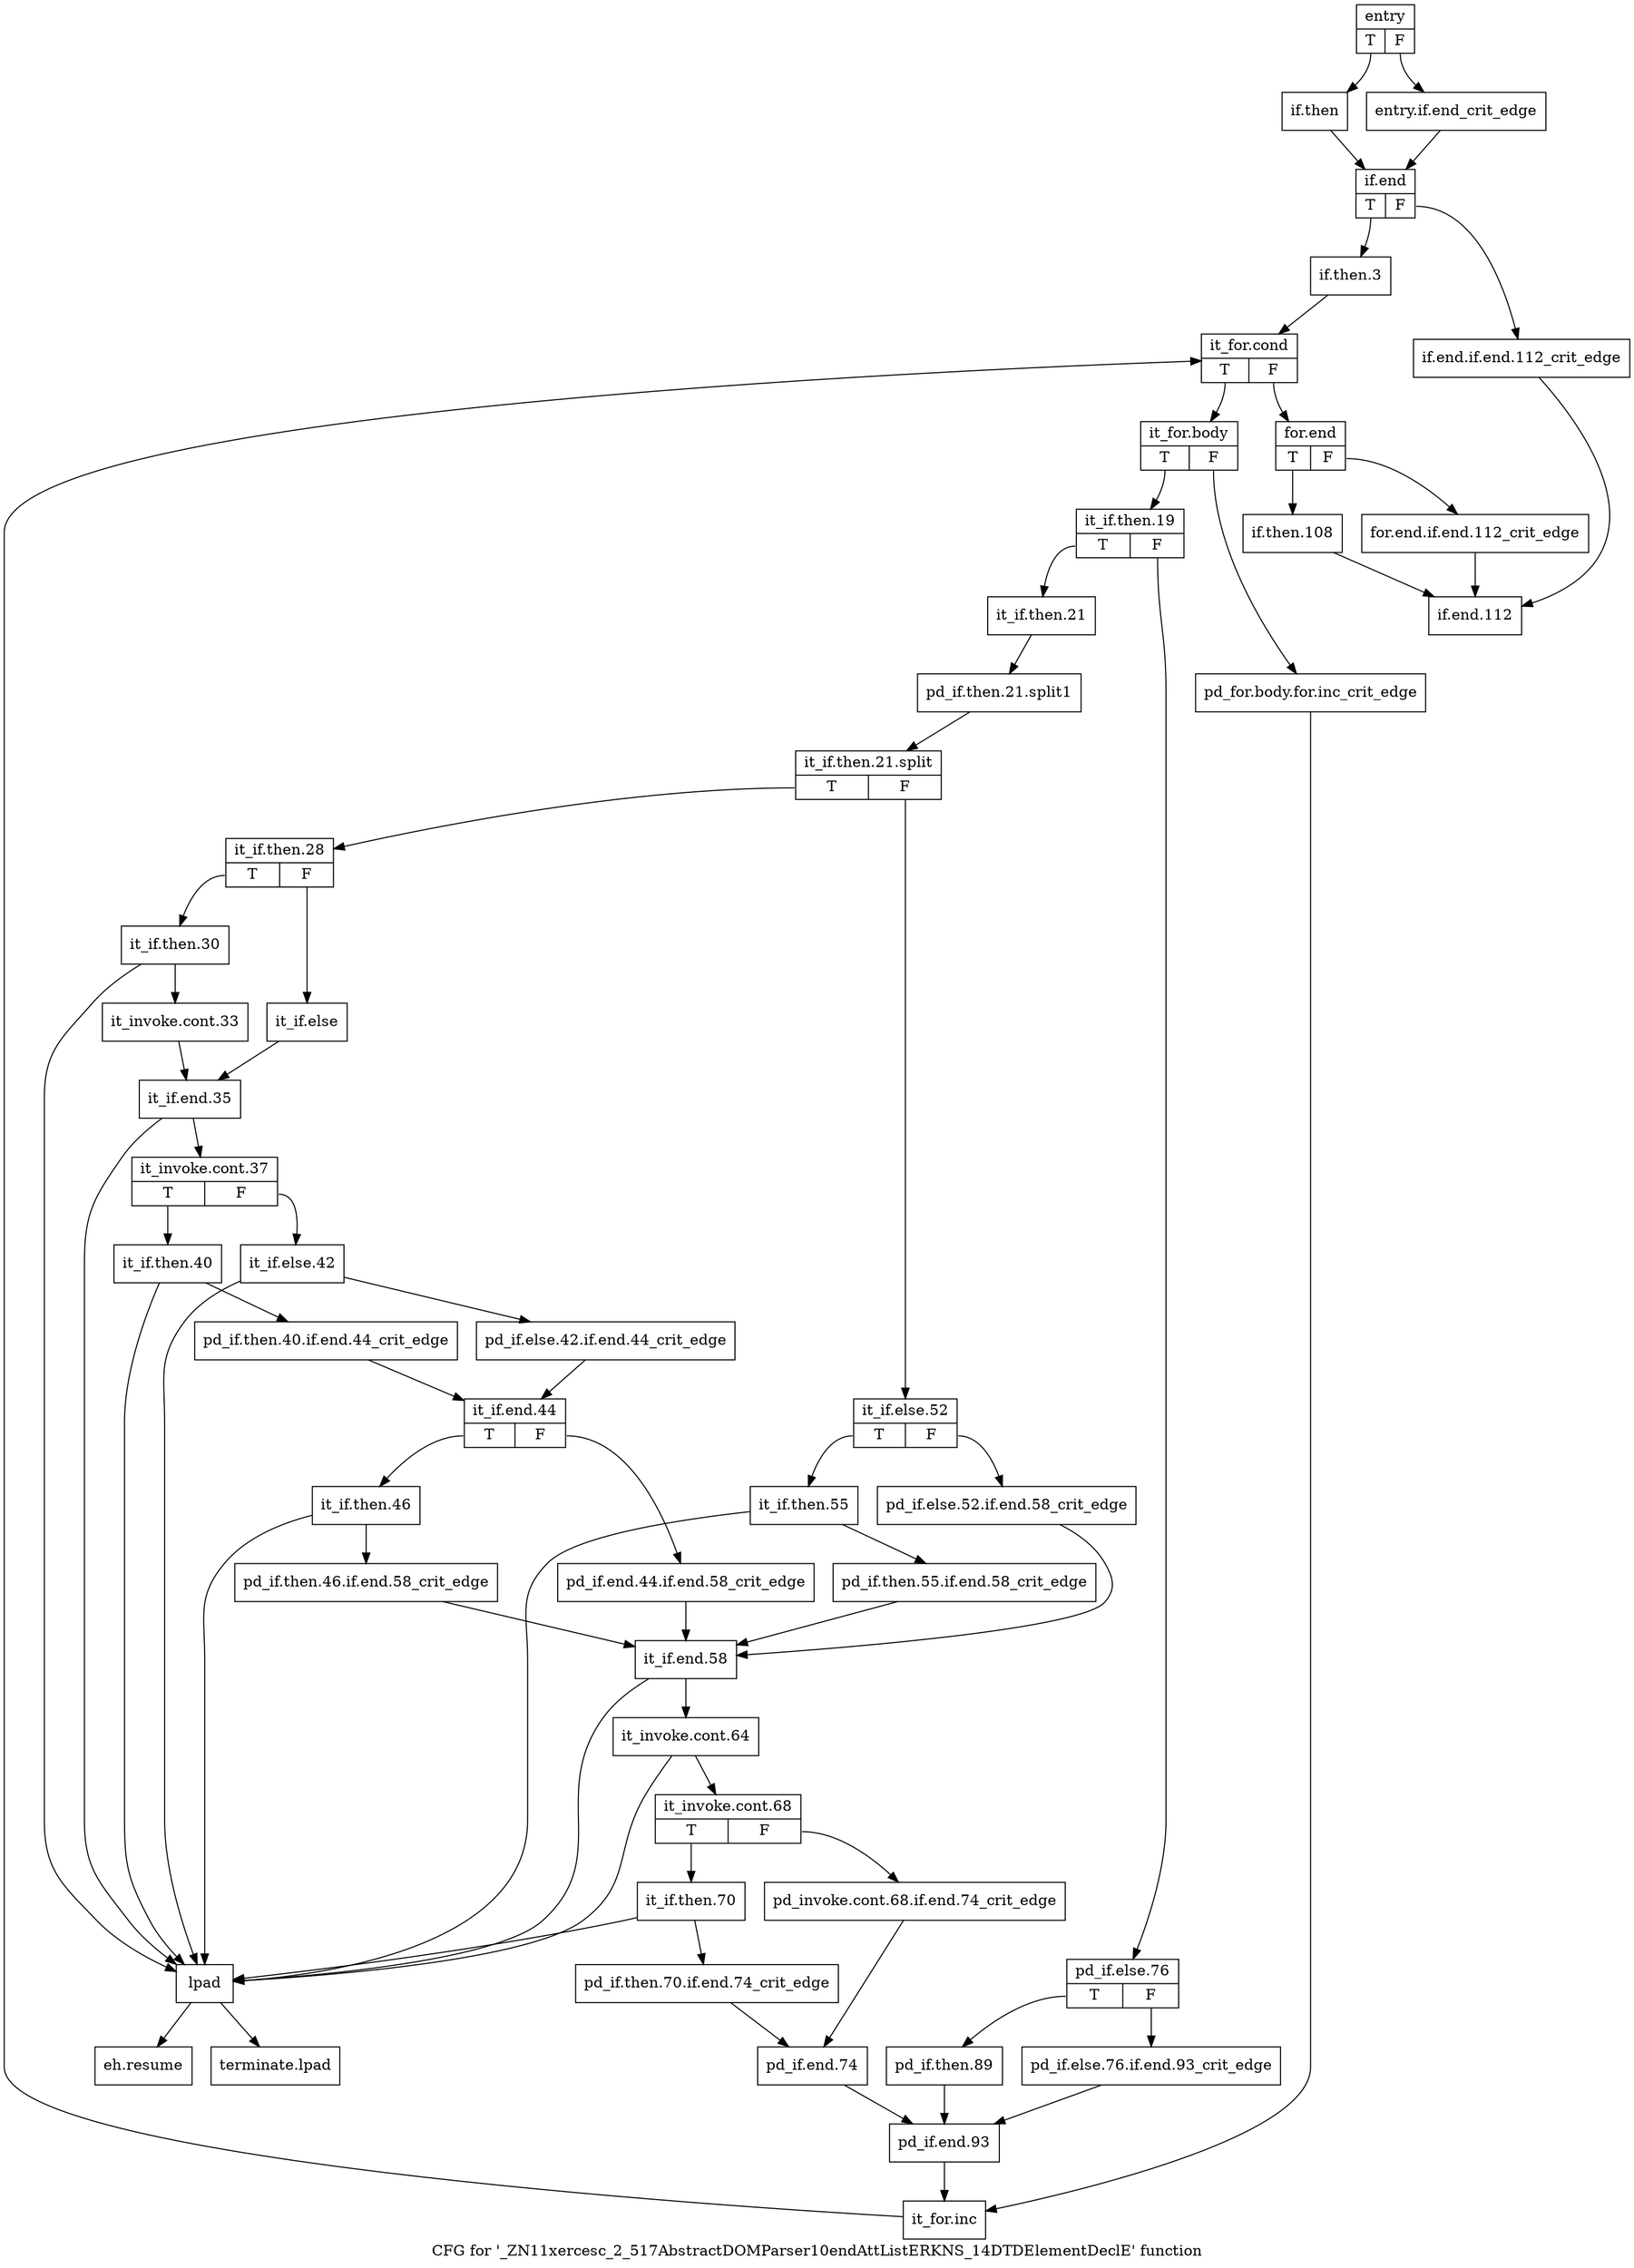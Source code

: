digraph "CFG for '_ZN11xercesc_2_517AbstractDOMParser10endAttListERKNS_14DTDElementDeclE' function" {
	label="CFG for '_ZN11xercesc_2_517AbstractDOMParser10endAttListERKNS_14DTDElementDeclE' function";

	Node0x23a8e70 [shape=record,label="{entry|{<s0>T|<s1>F}}"];
	Node0x23a8e70:s0 -> Node0x23a8f10;
	Node0x23a8e70:s1 -> Node0x23a8ec0;
	Node0x23a8ec0 [shape=record,label="{entry.if.end_crit_edge}"];
	Node0x23a8ec0 -> Node0x23a8f60;
	Node0x23a8f10 [shape=record,label="{if.then}"];
	Node0x23a8f10 -> Node0x23a8f60;
	Node0x23a8f60 [shape=record,label="{if.end|{<s0>T|<s1>F}}"];
	Node0x23a8f60:s0 -> Node0x23a9000;
	Node0x23a8f60:s1 -> Node0x23a8fb0;
	Node0x23a8fb0 [shape=record,label="{if.end.if.end.112_crit_edge}"];
	Node0x23a8fb0 -> Node0x23a9c80;
	Node0x23a9000 [shape=record,label="{if.then.3}"];
	Node0x23a9000 -> Node0x23a9050;
	Node0x23a9050 [shape=record,label="{it_for.cond|{<s0>T|<s1>F}}"];
	Node0x23a9050:s0 -> Node0x23a90a0;
	Node0x23a9050:s1 -> Node0x23a9b90;
	Node0x23a90a0 [shape=record,label="{it_for.body|{<s0>T|<s1>F}}"];
	Node0x23a90a0:s0 -> Node0x23a9140;
	Node0x23a90a0:s1 -> Node0x23a90f0;
	Node0x23a90f0 [shape=record,label="{pd_for.body.for.inc_crit_edge}"];
	Node0x23a90f0 -> Node0x23a9b40;
	Node0x23a9140 [shape=record,label="{it_if.then.19|{<s0>T|<s1>F}}"];
	Node0x23a9140:s0 -> Node0x23a9190;
	Node0x23a9140:s1 -> Node0x23a9a00;
	Node0x23a9190 [shape=record,label="{it_if.then.21}"];
	Node0x23a9190 -> Node0x856e5e0;
	Node0x856e5e0 [shape=record,label="{pd_if.then.21.split1}"];
	Node0x856e5e0 -> Node0x852afc0;
	Node0x852afc0 [shape=record,label="{it_if.then.21.split|{<s0>T|<s1>F}}"];
	Node0x852afc0:s0 -> Node0x23a91e0;
	Node0x852afc0:s1 -> Node0x23a9690;
	Node0x23a91e0 [shape=record,label="{it_if.then.28|{<s0>T|<s1>F}}"];
	Node0x23a91e0:s0 -> Node0x23a9230;
	Node0x23a91e0:s1 -> Node0x23a9320;
	Node0x23a9230 [shape=record,label="{it_if.then.30}"];
	Node0x23a9230 -> Node0x23a9280;
	Node0x23a9230 -> Node0x23a92d0;
	Node0x23a9280 [shape=record,label="{it_invoke.cont.33}"];
	Node0x23a9280 -> Node0x23a9370;
	Node0x23a92d0 [shape=record,label="{lpad}"];
	Node0x23a92d0 -> Node0x23a9cd0;
	Node0x23a92d0 -> Node0x23a9d20;
	Node0x23a9320 [shape=record,label="{it_if.else}"];
	Node0x23a9320 -> Node0x23a9370;
	Node0x23a9370 [shape=record,label="{it_if.end.35}"];
	Node0x23a9370 -> Node0x23a93c0;
	Node0x23a9370 -> Node0x23a92d0;
	Node0x23a93c0 [shape=record,label="{it_invoke.cont.37|{<s0>T|<s1>F}}"];
	Node0x23a93c0:s0 -> Node0x23a9410;
	Node0x23a93c0:s1 -> Node0x23a94b0;
	Node0x23a9410 [shape=record,label="{it_if.then.40}"];
	Node0x23a9410 -> Node0x23a9460;
	Node0x23a9410 -> Node0x23a92d0;
	Node0x23a9460 [shape=record,label="{pd_if.then.40.if.end.44_crit_edge}"];
	Node0x23a9460 -> Node0x23a9550;
	Node0x23a94b0 [shape=record,label="{it_if.else.42}"];
	Node0x23a94b0 -> Node0x23a9500;
	Node0x23a94b0 -> Node0x23a92d0;
	Node0x23a9500 [shape=record,label="{pd_if.else.42.if.end.44_crit_edge}"];
	Node0x23a9500 -> Node0x23a9550;
	Node0x23a9550 [shape=record,label="{it_if.end.44|{<s0>T|<s1>F}}"];
	Node0x23a9550:s0 -> Node0x23a95f0;
	Node0x23a9550:s1 -> Node0x23a95a0;
	Node0x23a95a0 [shape=record,label="{pd_if.end.44.if.end.58_crit_edge}"];
	Node0x23a95a0 -> Node0x23a97d0;
	Node0x23a95f0 [shape=record,label="{it_if.then.46}"];
	Node0x23a95f0 -> Node0x23a9640;
	Node0x23a95f0 -> Node0x23a92d0;
	Node0x23a9640 [shape=record,label="{pd_if.then.46.if.end.58_crit_edge}"];
	Node0x23a9640 -> Node0x23a97d0;
	Node0x23a9690 [shape=record,label="{it_if.else.52|{<s0>T|<s1>F}}"];
	Node0x23a9690:s0 -> Node0x23a9730;
	Node0x23a9690:s1 -> Node0x23a96e0;
	Node0x23a96e0 [shape=record,label="{pd_if.else.52.if.end.58_crit_edge}"];
	Node0x23a96e0 -> Node0x23a97d0;
	Node0x23a9730 [shape=record,label="{it_if.then.55}"];
	Node0x23a9730 -> Node0x23a9780;
	Node0x23a9730 -> Node0x23a92d0;
	Node0x23a9780 [shape=record,label="{pd_if.then.55.if.end.58_crit_edge}"];
	Node0x23a9780 -> Node0x23a97d0;
	Node0x23a97d0 [shape=record,label="{it_if.end.58}"];
	Node0x23a97d0 -> Node0x23a9820;
	Node0x23a97d0 -> Node0x23a92d0;
	Node0x23a9820 [shape=record,label="{it_invoke.cont.64}"];
	Node0x23a9820 -> Node0x23a9870;
	Node0x23a9820 -> Node0x23a92d0;
	Node0x23a9870 [shape=record,label="{it_invoke.cont.68|{<s0>T|<s1>F}}"];
	Node0x23a9870:s0 -> Node0x23a9910;
	Node0x23a9870:s1 -> Node0x23a98c0;
	Node0x23a98c0 [shape=record,label="{pd_invoke.cont.68.if.end.74_crit_edge}"];
	Node0x23a98c0 -> Node0x23a99b0;
	Node0x23a9910 [shape=record,label="{it_if.then.70}"];
	Node0x23a9910 -> Node0x23a9960;
	Node0x23a9910 -> Node0x23a92d0;
	Node0x23a9960 [shape=record,label="{pd_if.then.70.if.end.74_crit_edge}"];
	Node0x23a9960 -> Node0x23a99b0;
	Node0x23a99b0 [shape=record,label="{pd_if.end.74}"];
	Node0x23a99b0 -> Node0x23a9af0;
	Node0x23a9a00 [shape=record,label="{pd_if.else.76|{<s0>T|<s1>F}}"];
	Node0x23a9a00:s0 -> Node0x23a9aa0;
	Node0x23a9a00:s1 -> Node0x23a9a50;
	Node0x23a9a50 [shape=record,label="{pd_if.else.76.if.end.93_crit_edge}"];
	Node0x23a9a50 -> Node0x23a9af0;
	Node0x23a9aa0 [shape=record,label="{pd_if.then.89}"];
	Node0x23a9aa0 -> Node0x23a9af0;
	Node0x23a9af0 [shape=record,label="{pd_if.end.93}"];
	Node0x23a9af0 -> Node0x23a9b40;
	Node0x23a9b40 [shape=record,label="{it_for.inc}"];
	Node0x23a9b40 -> Node0x23a9050;
	Node0x23a9b90 [shape=record,label="{for.end|{<s0>T|<s1>F}}"];
	Node0x23a9b90:s0 -> Node0x23a9c30;
	Node0x23a9b90:s1 -> Node0x23a9be0;
	Node0x23a9be0 [shape=record,label="{for.end.if.end.112_crit_edge}"];
	Node0x23a9be0 -> Node0x23a9c80;
	Node0x23a9c30 [shape=record,label="{if.then.108}"];
	Node0x23a9c30 -> Node0x23a9c80;
	Node0x23a9c80 [shape=record,label="{if.end.112}"];
	Node0x23a9cd0 [shape=record,label="{eh.resume}"];
	Node0x23a9d20 [shape=record,label="{terminate.lpad}"];
}
